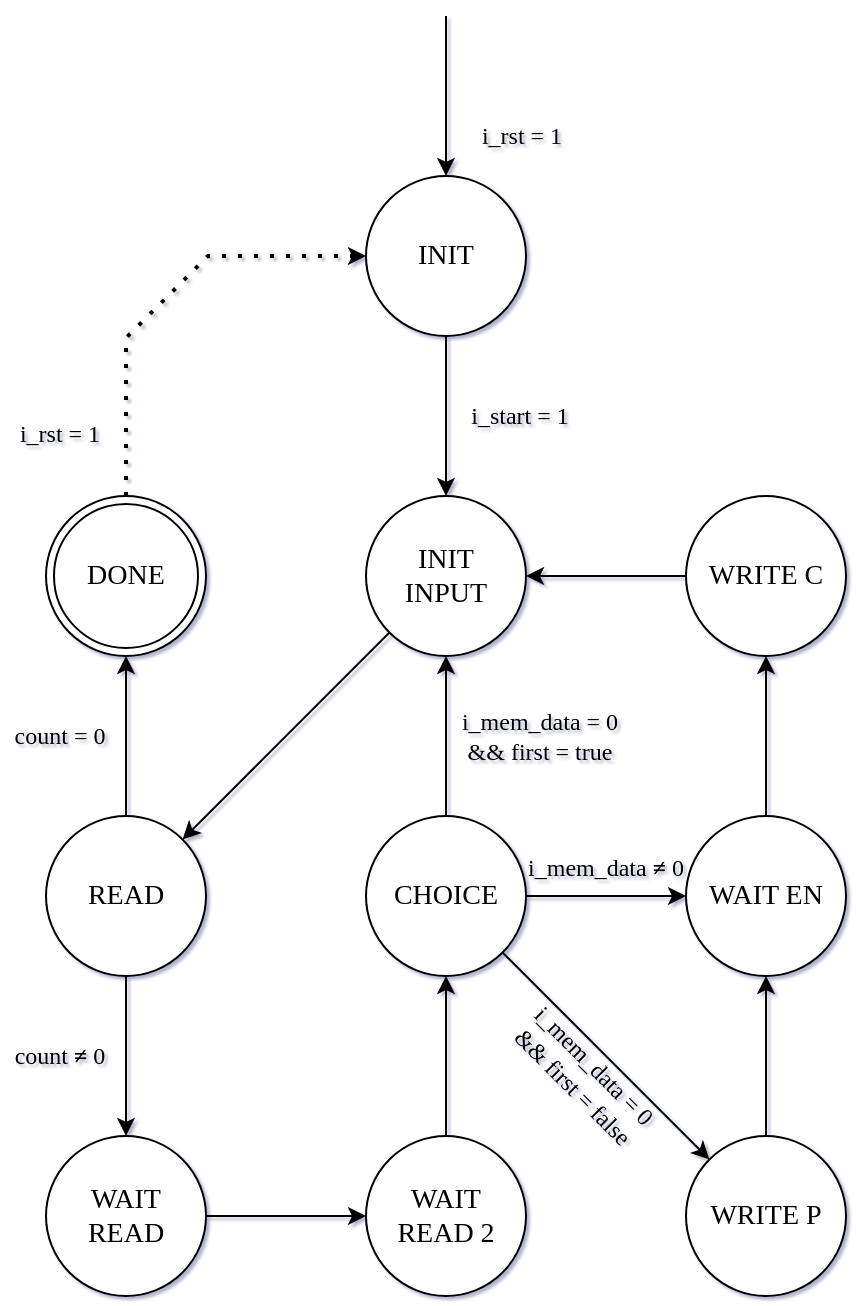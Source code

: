 <mxfile version="24.3.1" type="device">
  <diagram name="Pagina-1" id="I6fKPGo0wwUsKdZTYBIh">
    <mxGraphModel dx="1323" dy="747" grid="0" gridSize="1" guides="1" tooltips="1" connect="1" arrows="1" fold="1" page="1" pageScale="1" pageWidth="827" pageHeight="1169" math="0" shadow="1">
      <root>
        <mxCell id="0" />
        <mxCell id="1" parent="0" />
        <mxCell id="q9eNMD0s94vLyQns84ka-1" value="&lt;font face=&quot;Times New Roman&quot; style=&quot;font-size: 14px;&quot;&gt;INIT&lt;/font&gt;" style="ellipse;whiteSpace=wrap;html=1;aspect=fixed;" parent="1" vertex="1">
          <mxGeometry x="230" y="330" width="80" height="80" as="geometry" />
        </mxCell>
        <mxCell id="q9eNMD0s94vLyQns84ka-2" value="" style="endArrow=classic;html=1;rounded=0;entryX=0.5;entryY=0;entryDx=0;entryDy=0;" parent="1" target="q9eNMD0s94vLyQns84ka-1" edge="1">
          <mxGeometry width="50" height="50" relative="1" as="geometry">
            <mxPoint x="270" y="250" as="sourcePoint" />
            <mxPoint x="300" y="350" as="targetPoint" />
          </mxGeometry>
        </mxCell>
        <mxCell id="q9eNMD0s94vLyQns84ka-3" value="&lt;font face=&quot;Times New Roman&quot; style=&quot;font-size: 14px;&quot;&gt;INIT&lt;/font&gt;&lt;div&gt;&lt;font face=&quot;Times New Roman&quot; style=&quot;font-size: 14px;&quot;&gt;INPUT&lt;/font&gt;&lt;/div&gt;" style="ellipse;whiteSpace=wrap;html=1;aspect=fixed;" parent="1" vertex="1">
          <mxGeometry x="230" y="490" width="80" height="80" as="geometry" />
        </mxCell>
        <mxCell id="q9eNMD0s94vLyQns84ka-4" value="" style="endArrow=classic;html=1;rounded=0;entryX=0.5;entryY=0;entryDx=0;entryDy=0;" parent="1" target="q9eNMD0s94vLyQns84ka-3" edge="1">
          <mxGeometry width="50" height="50" relative="1" as="geometry">
            <mxPoint x="270" y="410" as="sourcePoint" />
            <mxPoint x="300" y="510" as="targetPoint" />
          </mxGeometry>
        </mxCell>
        <mxCell id="q9eNMD0s94vLyQns84ka-5" value="&lt;font face=&quot;Times New Roman&quot; style=&quot;font-size: 14px;&quot;&gt;READ&lt;/font&gt;" style="ellipse;whiteSpace=wrap;html=1;aspect=fixed;" parent="1" vertex="1">
          <mxGeometry x="70" y="650" width="80" height="80" as="geometry" />
        </mxCell>
        <mxCell id="q9eNMD0s94vLyQns84ka-7" value="&lt;font face=&quot;Times New Roman&quot;&gt;&lt;span style=&quot;font-size: 14px;&quot;&gt;WAIT&lt;/span&gt;&lt;/font&gt;&lt;div&gt;&lt;font face=&quot;Times New Roman&quot;&gt;&lt;span style=&quot;font-size: 14px;&quot;&gt;READ&lt;/span&gt;&lt;/font&gt;&lt;/div&gt;" style="ellipse;whiteSpace=wrap;html=1;aspect=fixed;" parent="1" vertex="1">
          <mxGeometry x="70" y="810" width="80" height="80" as="geometry" />
        </mxCell>
        <mxCell id="q9eNMD0s94vLyQns84ka-8" value="" style="endArrow=classic;html=1;rounded=0;entryX=0.5;entryY=0;entryDx=0;entryDy=0;exitX=0.5;exitY=1;exitDx=0;exitDy=0;" parent="1" target="q9eNMD0s94vLyQns84ka-7" edge="1" source="q9eNMD0s94vLyQns84ka-5">
          <mxGeometry width="50" height="50" relative="1" as="geometry">
            <mxPoint x="270" y="730" as="sourcePoint" />
            <mxPoint x="300" y="830" as="targetPoint" />
          </mxGeometry>
        </mxCell>
        <mxCell id="q9eNMD0s94vLyQns84ka-9" value="&lt;font face=&quot;Times New Roman&quot; style=&quot;font-size: 14px;&quot;&gt;WAIT&lt;/font&gt;&lt;div&gt;&lt;font face=&quot;Times New Roman&quot; style=&quot;font-size: 14px;&quot;&gt;READ 2&lt;/font&gt;&lt;/div&gt;" style="ellipse;whiteSpace=wrap;html=1;aspect=fixed;" parent="1" vertex="1">
          <mxGeometry x="230" y="810" width="80" height="80" as="geometry" />
        </mxCell>
        <mxCell id="q9eNMD0s94vLyQns84ka-10" value="" style="endArrow=classic;html=1;rounded=0;entryX=0;entryY=0.5;entryDx=0;entryDy=0;exitX=1;exitY=0.5;exitDx=0;exitDy=0;" parent="1" source="q9eNMD0s94vLyQns84ka-7" target="q9eNMD0s94vLyQns84ka-9" edge="1">
          <mxGeometry width="50" height="50" relative="1" as="geometry">
            <mxPoint x="270" y="890" as="sourcePoint" />
            <mxPoint x="300" y="990" as="targetPoint" />
          </mxGeometry>
        </mxCell>
        <mxCell id="q9eNMD0s94vLyQns84ka-14" value="&lt;font face=&quot;Times New Roman&quot; style=&quot;font-size: 14px;&quot;&gt;DONE&lt;/font&gt;" style="ellipse;shape=doubleEllipse;whiteSpace=wrap;html=1;aspect=fixed;" parent="1" vertex="1">
          <mxGeometry x="70" y="490" width="80" height="80" as="geometry" />
        </mxCell>
        <mxCell id="q9eNMD0s94vLyQns84ka-15" value="&lt;font face=&quot;Times New Roman&quot; style=&quot;font-size: 14px;&quot;&gt;CHOICE&lt;/font&gt;" style="ellipse;whiteSpace=wrap;html=1;aspect=fixed;" parent="1" vertex="1">
          <mxGeometry x="230" y="650" width="80" height="80" as="geometry" />
        </mxCell>
        <mxCell id="q9eNMD0s94vLyQns84ka-20" value="" style="endArrow=classic;html=1;rounded=0;exitX=0.5;exitY=0;exitDx=0;exitDy=0;entryX=0.5;entryY=1;entryDx=0;entryDy=0;" parent="1" source="q9eNMD0s94vLyQns84ka-9" target="q9eNMD0s94vLyQns84ka-15" edge="1">
          <mxGeometry width="50" height="50" relative="1" as="geometry">
            <mxPoint x="330" y="700" as="sourcePoint" />
            <mxPoint x="279" y="752" as="targetPoint" />
          </mxGeometry>
        </mxCell>
        <mxCell id="q9eNMD0s94vLyQns84ka-24" value="&lt;font face=&quot;Times New Roman&quot; style=&quot;font-size: 14px;&quot;&gt;WRITE P&lt;/font&gt;" style="ellipse;whiteSpace=wrap;html=1;aspect=fixed;" parent="1" vertex="1">
          <mxGeometry x="390" y="810" width="80" height="80" as="geometry" />
        </mxCell>
        <mxCell id="q9eNMD0s94vLyQns84ka-26" value="&lt;font face=&quot;Times New Roman&quot; style=&quot;font-size: 14px;&quot;&gt;WAIT EN&lt;/font&gt;" style="ellipse;whiteSpace=wrap;html=1;aspect=fixed;" parent="1" vertex="1">
          <mxGeometry x="390" y="650" width="80" height="80" as="geometry" />
        </mxCell>
        <mxCell id="q9eNMD0s94vLyQns84ka-28" value="&lt;font face=&quot;Times New Roman&quot; style=&quot;font-size: 14px;&quot;&gt;WRITE C&lt;/font&gt;" style="ellipse;whiteSpace=wrap;html=1;aspect=fixed;" parent="1" vertex="1">
          <mxGeometry x="390" y="490" width="80" height="80" as="geometry" />
        </mxCell>
        <mxCell id="vjdfcgR6QZjbO_AswaCT-5" value="" style="endArrow=none;dashed=1;html=1;dashPattern=1 3;strokeWidth=2;rounded=0;exitX=0.5;exitY=0;exitDx=0;exitDy=0;entryX=0;entryY=0.5;entryDx=0;entryDy=0;" edge="1" parent="1" source="q9eNMD0s94vLyQns84ka-14" target="q9eNMD0s94vLyQns84ka-1">
          <mxGeometry width="50" height="50" relative="1" as="geometry">
            <mxPoint x="202" y="568" as="sourcePoint" />
            <mxPoint x="198" y="363" as="targetPoint" />
            <Array as="points">
              <mxPoint x="110" y="411" />
              <mxPoint x="151" y="370" />
            </Array>
          </mxGeometry>
        </mxCell>
        <mxCell id="vjdfcgR6QZjbO_AswaCT-9" value="" style="endArrow=classic;html=1;rounded=0;entryX=0;entryY=0.5;entryDx=0;entryDy=0;" edge="1" parent="1" target="q9eNMD0s94vLyQns84ka-1">
          <mxGeometry width="50" height="50" relative="1" as="geometry">
            <mxPoint x="222" y="370" as="sourcePoint" />
            <mxPoint x="210" y="369" as="targetPoint" />
          </mxGeometry>
        </mxCell>
        <mxCell id="vjdfcgR6QZjbO_AswaCT-12" value="" style="endArrow=classic;html=1;rounded=0;entryX=0;entryY=0.5;entryDx=0;entryDy=0;exitX=1;exitY=0.5;exitDx=0;exitDy=0;" edge="1" parent="1" source="q9eNMD0s94vLyQns84ka-15" target="q9eNMD0s94vLyQns84ka-26">
          <mxGeometry width="50" height="50" relative="1" as="geometry">
            <mxPoint x="188" y="656" as="sourcePoint" />
            <mxPoint x="238" y="606" as="targetPoint" />
            <Array as="points">
              <mxPoint x="376" y="690" />
            </Array>
          </mxGeometry>
        </mxCell>
        <mxCell id="vjdfcgR6QZjbO_AswaCT-13" value="" style="endArrow=classic;html=1;rounded=0;exitX=0.5;exitY=0;exitDx=0;exitDy=0;entryX=0.5;entryY=1;entryDx=0;entryDy=0;" edge="1" parent="1" source="q9eNMD0s94vLyQns84ka-24" target="q9eNMD0s94vLyQns84ka-26">
          <mxGeometry width="50" height="50" relative="1" as="geometry">
            <mxPoint x="188" y="656" as="sourcePoint" />
            <mxPoint x="238" y="606" as="targetPoint" />
          </mxGeometry>
        </mxCell>
        <mxCell id="vjdfcgR6QZjbO_AswaCT-15" value="" style="endArrow=classic;html=1;rounded=0;entryX=0.5;entryY=1;entryDx=0;entryDy=0;" edge="1" parent="1" source="q9eNMD0s94vLyQns84ka-26" target="q9eNMD0s94vLyQns84ka-28">
          <mxGeometry width="50" height="50" relative="1" as="geometry">
            <mxPoint x="188" y="656" as="sourcePoint" />
            <mxPoint x="238" y="606" as="targetPoint" />
          </mxGeometry>
        </mxCell>
        <mxCell id="vjdfcgR6QZjbO_AswaCT-19" value="" style="endArrow=classic;html=1;rounded=0;exitX=0.5;exitY=0;exitDx=0;exitDy=0;entryX=0.5;entryY=1;entryDx=0;entryDy=0;" edge="1" parent="1" source="q9eNMD0s94vLyQns84ka-5" target="q9eNMD0s94vLyQns84ka-14">
          <mxGeometry width="50" height="50" relative="1" as="geometry">
            <mxPoint x="282" y="598" as="sourcePoint" />
            <mxPoint x="332" y="548" as="targetPoint" />
          </mxGeometry>
        </mxCell>
        <mxCell id="vjdfcgR6QZjbO_AswaCT-21" value="" style="endArrow=classic;html=1;rounded=0;entryX=0.5;entryY=1;entryDx=0;entryDy=0;exitX=0.5;exitY=0;exitDx=0;exitDy=0;" edge="1" parent="1" source="q9eNMD0s94vLyQns84ka-15" target="q9eNMD0s94vLyQns84ka-3">
          <mxGeometry width="50" height="50" relative="1" as="geometry">
            <mxPoint x="213" y="710" as="sourcePoint" />
            <mxPoint x="263" y="660" as="targetPoint" />
          </mxGeometry>
        </mxCell>
        <mxCell id="vjdfcgR6QZjbO_AswaCT-22" value="" style="endArrow=classic;html=1;rounded=0;entryX=0;entryY=0;entryDx=0;entryDy=0;exitX=1;exitY=1;exitDx=0;exitDy=0;" edge="1" parent="1" source="q9eNMD0s94vLyQns84ka-15" target="q9eNMD0s94vLyQns84ka-24">
          <mxGeometry width="50" height="50" relative="1" as="geometry">
            <mxPoint x="213" y="710" as="sourcePoint" />
            <mxPoint x="263" y="660" as="targetPoint" />
          </mxGeometry>
        </mxCell>
        <mxCell id="vjdfcgR6QZjbO_AswaCT-23" value="" style="endArrow=classic;html=1;rounded=0;entryX=1;entryY=0.5;entryDx=0;entryDy=0;exitX=0;exitY=0.5;exitDx=0;exitDy=0;" edge="1" parent="1" source="q9eNMD0s94vLyQns84ka-28" target="q9eNMD0s94vLyQns84ka-3">
          <mxGeometry width="50" height="50" relative="1" as="geometry">
            <mxPoint x="185" y="540" as="sourcePoint" />
            <mxPoint x="235" y="490" as="targetPoint" />
          </mxGeometry>
        </mxCell>
        <mxCell id="vjdfcgR6QZjbO_AswaCT-24" value="" style="endArrow=classic;html=1;rounded=0;entryX=1;entryY=0;entryDx=0;entryDy=0;exitX=0;exitY=1;exitDx=0;exitDy=0;" edge="1" parent="1" source="q9eNMD0s94vLyQns84ka-3" target="q9eNMD0s94vLyQns84ka-5">
          <mxGeometry width="50" height="50" relative="1" as="geometry">
            <mxPoint x="287" y="703" as="sourcePoint" />
            <mxPoint x="337" y="653" as="targetPoint" />
          </mxGeometry>
        </mxCell>
        <mxCell id="vjdfcgR6QZjbO_AswaCT-26" value="&lt;font face=&quot;Times New Roman&quot;&gt;i_rst = 1&lt;/font&gt;" style="text;html=1;align=center;verticalAlign=middle;whiteSpace=wrap;rounded=0;fontFamily=Helvetica;" vertex="1" parent="1">
          <mxGeometry x="278" y="295" width="60" height="30" as="geometry" />
        </mxCell>
        <mxCell id="vjdfcgR6QZjbO_AswaCT-27" value="&lt;font face=&quot;Times New Roman&quot;&gt;i_rst = 1&lt;/font&gt;" style="text;html=1;align=center;verticalAlign=middle;whiteSpace=wrap;rounded=0;fontFamily=Helvetica;" vertex="1" parent="1">
          <mxGeometry x="47" y="444" width="60" height="30" as="geometry" />
        </mxCell>
        <mxCell id="vjdfcgR6QZjbO_AswaCT-28" value="&lt;font face=&quot;Times New Roman&quot;&gt;i_start = 1&lt;/font&gt;" style="text;html=1;align=center;verticalAlign=middle;whiteSpace=wrap;rounded=0;" vertex="1" parent="1">
          <mxGeometry x="277" y="435" width="60" height="30" as="geometry" />
        </mxCell>
        <mxCell id="vjdfcgR6QZjbO_AswaCT-29" value="&lt;font face=&quot;Times New Roman&quot;&gt;count = 0&lt;/font&gt;" style="text;html=1;align=center;verticalAlign=middle;whiteSpace=wrap;rounded=0;fontFamily=Helvetica;" vertex="1" parent="1">
          <mxGeometry x="47" y="595" width="60" height="30" as="geometry" />
        </mxCell>
        <mxCell id="vjdfcgR6QZjbO_AswaCT-30" value="&lt;font face=&quot;Times New Roman&quot;&gt;count &lt;b&gt;≠ &lt;/b&gt;0&lt;/font&gt;" style="text;html=1;align=center;verticalAlign=middle;whiteSpace=wrap;rounded=0;fontFamily=Helvetica;" vertex="1" parent="1">
          <mxGeometry x="47" y="755" width="60" height="30" as="geometry" />
        </mxCell>
        <mxCell id="vjdfcgR6QZjbO_AswaCT-31" value="&lt;div&gt;&lt;font face=&quot;Times New Roman&quot;&gt;i_mem_data = 0&lt;/font&gt;&lt;/div&gt;&lt;font face=&quot;Times New Roman&quot;&gt;&amp;amp;&amp;amp; first = true&lt;/font&gt;" style="text;html=1;align=center;verticalAlign=middle;whiteSpace=wrap;rounded=0;fontFamily=Helvetica;" vertex="1" parent="1">
          <mxGeometry x="274" y="595" width="86" height="30" as="geometry" />
        </mxCell>
        <mxCell id="vjdfcgR6QZjbO_AswaCT-32" value="&lt;div&gt;&lt;font face=&quot;Times New Roman&quot;&gt;i_mem_data &lt;/font&gt;&lt;font face=&quot;Times New Roman&quot;&gt;&lt;b&gt;≠ &lt;/b&gt;&lt;/font&gt;&lt;font face=&quot;Times New Roman&quot;&gt;0&lt;/font&gt;&lt;/div&gt;&lt;font face=&quot;Times New Roman&quot;&gt;&lt;/font&gt;" style="text;html=1;align=center;verticalAlign=middle;whiteSpace=wrap;rounded=0;fontFamily=Helvetica;" vertex="1" parent="1">
          <mxGeometry x="307" y="661" width="86" height="30" as="geometry" />
        </mxCell>
        <mxCell id="vjdfcgR6QZjbO_AswaCT-33" value="&lt;div&gt;&lt;font face=&quot;Times New Roman&quot;&gt;i_mem_data = 0&lt;/font&gt;&lt;/div&gt;&lt;font face=&quot;Times New Roman&quot;&gt;&amp;amp;&amp;amp; first = false&lt;/font&gt;" style="text;html=1;align=center;verticalAlign=middle;whiteSpace=wrap;rounded=0;fontFamily=Helvetica;rotation=45;" vertex="1" parent="1">
          <mxGeometry x="296" y="765" width="86" height="30" as="geometry" />
        </mxCell>
      </root>
    </mxGraphModel>
  </diagram>
</mxfile>
